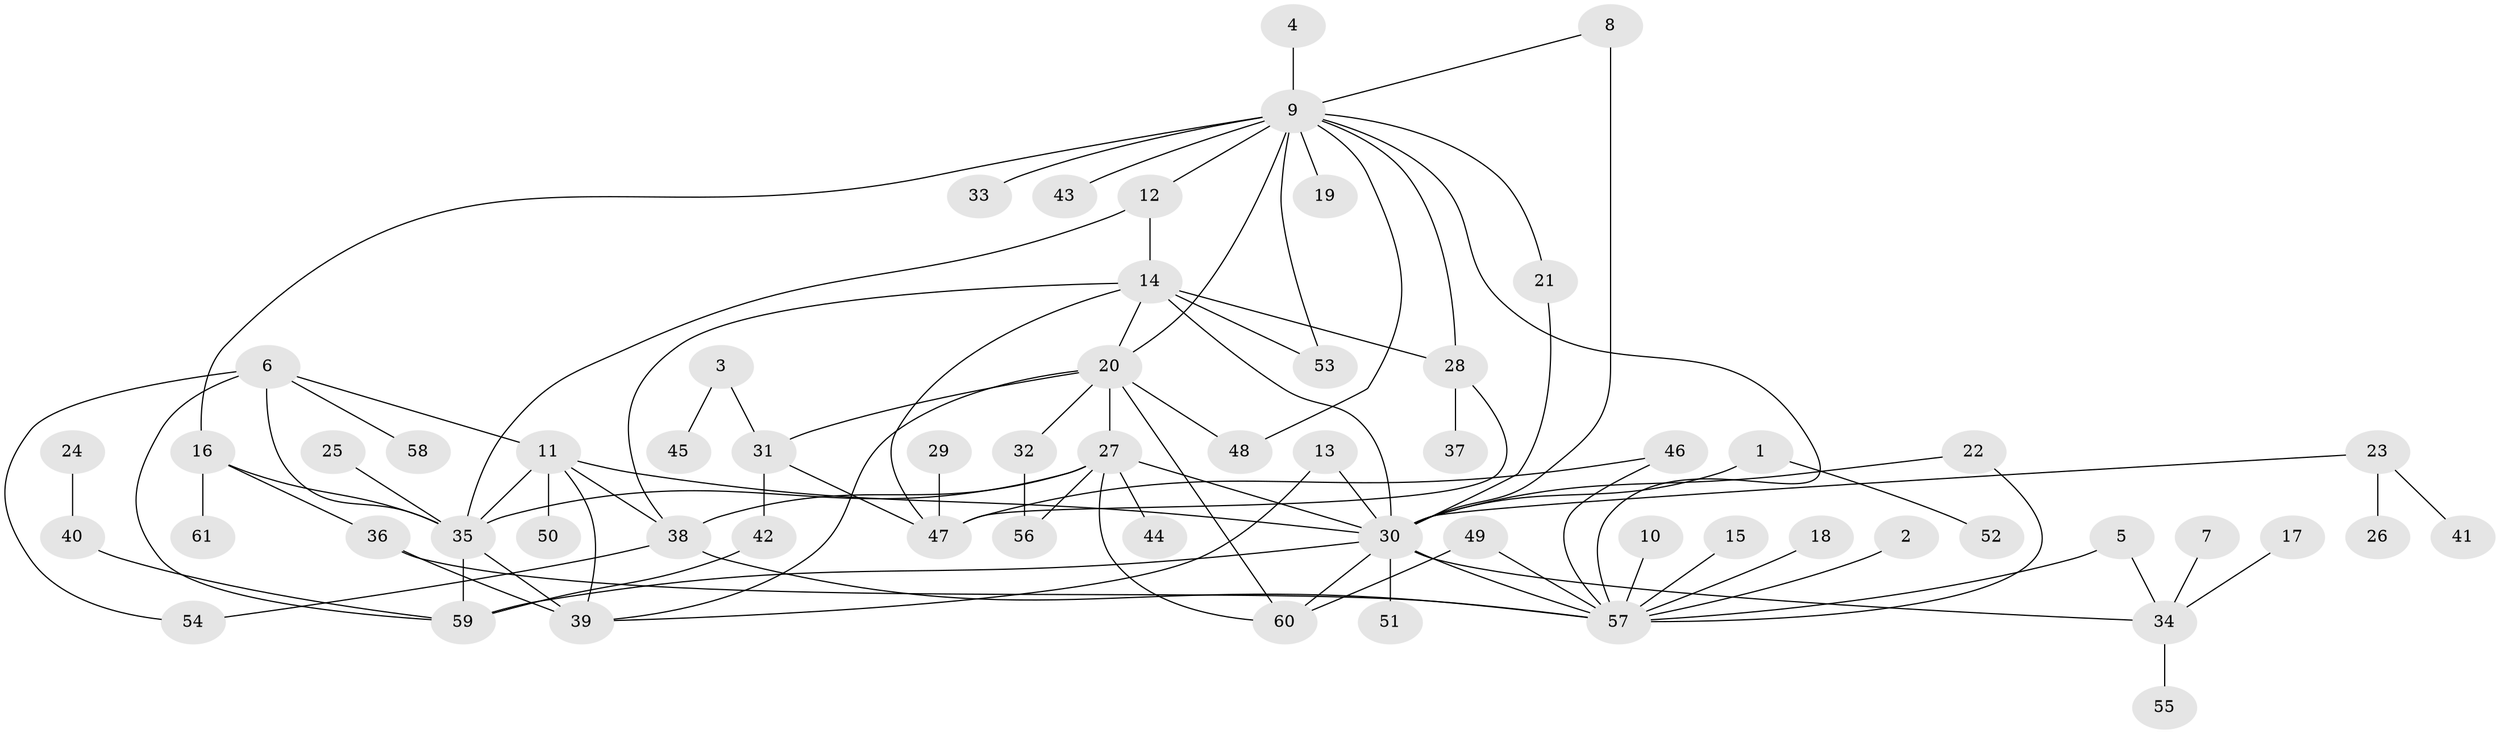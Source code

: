 // original degree distribution, {18: 0.008264462809917356, 14: 0.008264462809917356, 7: 0.01652892561983471, 6: 0.05785123966942149, 11: 0.008264462809917356, 2: 0.2892561983471074, 15: 0.008264462809917356, 1: 0.4297520661157025, 3: 0.09090909090909091, 10: 0.008264462809917356, 5: 0.024793388429752067, 4: 0.049586776859504134}
// Generated by graph-tools (version 1.1) at 2025/01/03/09/25 03:01:40]
// undirected, 61 vertices, 93 edges
graph export_dot {
graph [start="1"]
  node [color=gray90,style=filled];
  1;
  2;
  3;
  4;
  5;
  6;
  7;
  8;
  9;
  10;
  11;
  12;
  13;
  14;
  15;
  16;
  17;
  18;
  19;
  20;
  21;
  22;
  23;
  24;
  25;
  26;
  27;
  28;
  29;
  30;
  31;
  32;
  33;
  34;
  35;
  36;
  37;
  38;
  39;
  40;
  41;
  42;
  43;
  44;
  45;
  46;
  47;
  48;
  49;
  50;
  51;
  52;
  53;
  54;
  55;
  56;
  57;
  58;
  59;
  60;
  61;
  1 -- 30 [weight=1.0];
  1 -- 52 [weight=1.0];
  2 -- 57 [weight=1.0];
  3 -- 31 [weight=1.0];
  3 -- 45 [weight=1.0];
  4 -- 9 [weight=1.0];
  5 -- 34 [weight=1.0];
  5 -- 57 [weight=1.0];
  6 -- 11 [weight=1.0];
  6 -- 35 [weight=1.0];
  6 -- 54 [weight=1.0];
  6 -- 58 [weight=1.0];
  6 -- 59 [weight=1.0];
  7 -- 34 [weight=1.0];
  8 -- 9 [weight=1.0];
  8 -- 30 [weight=2.0];
  9 -- 12 [weight=1.0];
  9 -- 16 [weight=1.0];
  9 -- 19 [weight=1.0];
  9 -- 20 [weight=1.0];
  9 -- 21 [weight=1.0];
  9 -- 28 [weight=1.0];
  9 -- 33 [weight=1.0];
  9 -- 43 [weight=1.0];
  9 -- 48 [weight=1.0];
  9 -- 53 [weight=1.0];
  9 -- 57 [weight=1.0];
  10 -- 57 [weight=1.0];
  11 -- 30 [weight=1.0];
  11 -- 35 [weight=1.0];
  11 -- 38 [weight=1.0];
  11 -- 39 [weight=1.0];
  11 -- 50 [weight=1.0];
  12 -- 14 [weight=1.0];
  12 -- 35 [weight=1.0];
  13 -- 30 [weight=1.0];
  13 -- 39 [weight=1.0];
  14 -- 20 [weight=1.0];
  14 -- 28 [weight=1.0];
  14 -- 30 [weight=1.0];
  14 -- 38 [weight=1.0];
  14 -- 47 [weight=1.0];
  14 -- 53 [weight=1.0];
  15 -- 57 [weight=1.0];
  16 -- 35 [weight=1.0];
  16 -- 36 [weight=1.0];
  16 -- 61 [weight=1.0];
  17 -- 34 [weight=1.0];
  18 -- 57 [weight=1.0];
  20 -- 27 [weight=2.0];
  20 -- 31 [weight=1.0];
  20 -- 32 [weight=1.0];
  20 -- 39 [weight=1.0];
  20 -- 48 [weight=1.0];
  20 -- 60 [weight=1.0];
  21 -- 30 [weight=1.0];
  22 -- 30 [weight=1.0];
  22 -- 57 [weight=1.0];
  23 -- 26 [weight=1.0];
  23 -- 30 [weight=1.0];
  23 -- 41 [weight=1.0];
  24 -- 40 [weight=1.0];
  25 -- 35 [weight=1.0];
  27 -- 30 [weight=1.0];
  27 -- 35 [weight=1.0];
  27 -- 38 [weight=1.0];
  27 -- 44 [weight=1.0];
  27 -- 56 [weight=1.0];
  27 -- 60 [weight=1.0];
  28 -- 37 [weight=1.0];
  28 -- 47 [weight=1.0];
  29 -- 47 [weight=1.0];
  30 -- 34 [weight=1.0];
  30 -- 51 [weight=1.0];
  30 -- 57 [weight=1.0];
  30 -- 59 [weight=1.0];
  30 -- 60 [weight=1.0];
  31 -- 42 [weight=1.0];
  31 -- 47 [weight=1.0];
  32 -- 56 [weight=1.0];
  34 -- 55 [weight=1.0];
  35 -- 39 [weight=2.0];
  35 -- 59 [weight=1.0];
  36 -- 39 [weight=1.0];
  36 -- 57 [weight=1.0];
  38 -- 54 [weight=1.0];
  38 -- 57 [weight=1.0];
  40 -- 59 [weight=1.0];
  42 -- 59 [weight=1.0];
  46 -- 47 [weight=1.0];
  46 -- 57 [weight=1.0];
  49 -- 57 [weight=1.0];
  49 -- 60 [weight=1.0];
}

